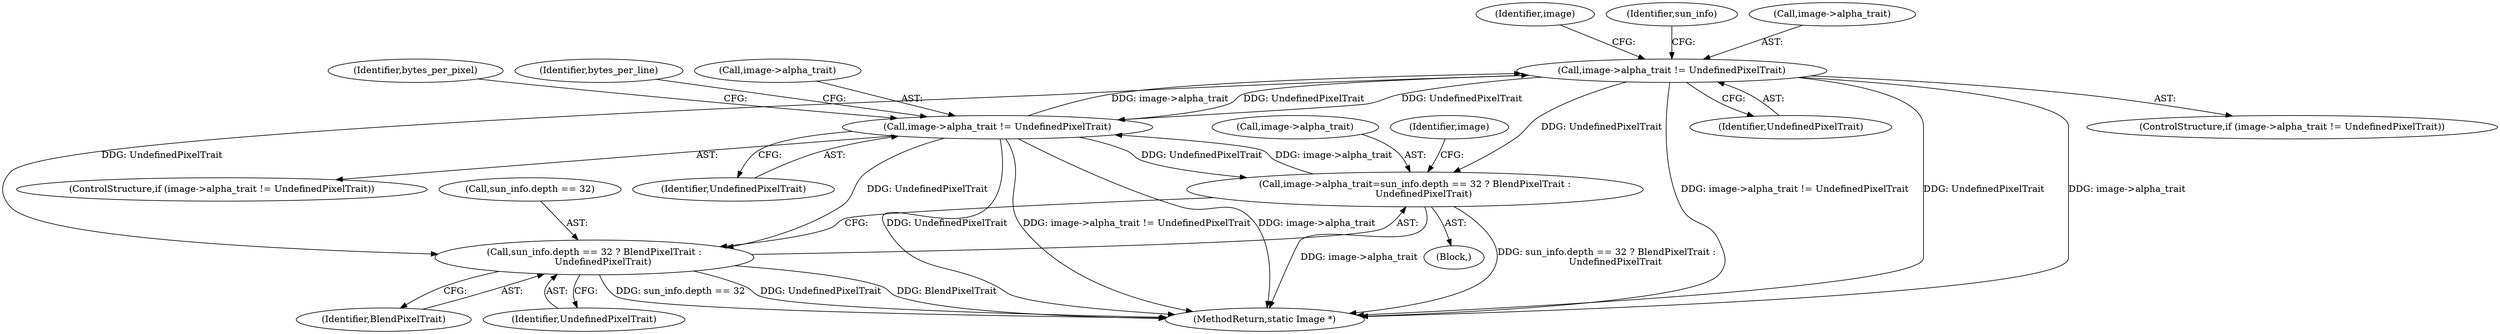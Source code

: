 digraph "0_ImageMagick_8ea44b48a182dd46d018f4b4f09a5e2ee9638105@pointer" {
"1001338" [label="(Call,image->alpha_trait != UndefinedPixelTrait)"];
"1001273" [label="(Call,image->alpha_trait != UndefinedPixelTrait)"];
"1000676" [label="(Call,image->alpha_trait=sun_info.depth == 32 ? BlendPixelTrait :\n      UndefinedPixelTrait)"];
"1001338" [label="(Call,image->alpha_trait != UndefinedPixelTrait)"];
"1000680" [label="(Call,sun_info.depth == 32 ? BlendPixelTrait :\n      UndefinedPixelTrait)"];
"1000681" [label="(Call,sun_info.depth == 32)"];
"1001337" [label="(ControlStructure,if (image->alpha_trait != UndefinedPixelTrait))"];
"1001282" [label="(Identifier,bytes_per_line)"];
"1001338" [label="(Call,image->alpha_trait != UndefinedPixelTrait)"];
"1001344" [label="(Identifier,image)"];
"1000677" [label="(Call,image->alpha_trait)"];
"1000686" [label="(Identifier,BlendPixelTrait)"];
"1000690" [label="(Identifier,image)"];
"1000687" [label="(Identifier,UndefinedPixelTrait)"];
"1001353" [label="(Identifier,sun_info)"];
"1000680" [label="(Call,sun_info.depth == 32 ? BlendPixelTrait :\n      UndefinedPixelTrait)"];
"1001616" [label="(MethodReturn,static Image *)"];
"1001277" [label="(Identifier,UndefinedPixelTrait)"];
"1000676" [label="(Call,image->alpha_trait=sun_info.depth == 32 ? BlendPixelTrait :\n      UndefinedPixelTrait)"];
"1001342" [label="(Identifier,UndefinedPixelTrait)"];
"1001272" [label="(ControlStructure,if (image->alpha_trait != UndefinedPixelTrait))"];
"1001274" [label="(Call,image->alpha_trait)"];
"1001279" [label="(Identifier,bytes_per_pixel)"];
"1001273" [label="(Call,image->alpha_trait != UndefinedPixelTrait)"];
"1000208" [label="(Block,)"];
"1001339" [label="(Call,image->alpha_trait)"];
"1001338" -> "1001337"  [label="AST: "];
"1001338" -> "1001342"  [label="CFG: "];
"1001339" -> "1001338"  [label="AST: "];
"1001342" -> "1001338"  [label="AST: "];
"1001344" -> "1001338"  [label="CFG: "];
"1001353" -> "1001338"  [label="CFG: "];
"1001338" -> "1001616"  [label="DDG: image->alpha_trait != UndefinedPixelTrait"];
"1001338" -> "1001616"  [label="DDG: UndefinedPixelTrait"];
"1001338" -> "1001616"  [label="DDG: image->alpha_trait"];
"1001338" -> "1000676"  [label="DDG: UndefinedPixelTrait"];
"1001338" -> "1000680"  [label="DDG: UndefinedPixelTrait"];
"1001338" -> "1001273"  [label="DDG: UndefinedPixelTrait"];
"1001273" -> "1001338"  [label="DDG: image->alpha_trait"];
"1001273" -> "1001338"  [label="DDG: UndefinedPixelTrait"];
"1001273" -> "1001272"  [label="AST: "];
"1001273" -> "1001277"  [label="CFG: "];
"1001274" -> "1001273"  [label="AST: "];
"1001277" -> "1001273"  [label="AST: "];
"1001279" -> "1001273"  [label="CFG: "];
"1001282" -> "1001273"  [label="CFG: "];
"1001273" -> "1001616"  [label="DDG: UndefinedPixelTrait"];
"1001273" -> "1001616"  [label="DDG: image->alpha_trait != UndefinedPixelTrait"];
"1001273" -> "1001616"  [label="DDG: image->alpha_trait"];
"1001273" -> "1000676"  [label="DDG: UndefinedPixelTrait"];
"1001273" -> "1000680"  [label="DDG: UndefinedPixelTrait"];
"1000676" -> "1001273"  [label="DDG: image->alpha_trait"];
"1000676" -> "1000208"  [label="AST: "];
"1000676" -> "1000680"  [label="CFG: "];
"1000677" -> "1000676"  [label="AST: "];
"1000680" -> "1000676"  [label="AST: "];
"1000690" -> "1000676"  [label="CFG: "];
"1000676" -> "1001616"  [label="DDG: image->alpha_trait"];
"1000676" -> "1001616"  [label="DDG: sun_info.depth == 32 ? BlendPixelTrait :\n      UndefinedPixelTrait"];
"1000680" -> "1000686"  [label="CFG: "];
"1000680" -> "1000687"  [label="CFG: "];
"1000681" -> "1000680"  [label="AST: "];
"1000686" -> "1000680"  [label="AST: "];
"1000687" -> "1000680"  [label="AST: "];
"1000680" -> "1001616"  [label="DDG: sun_info.depth == 32"];
"1000680" -> "1001616"  [label="DDG: UndefinedPixelTrait"];
"1000680" -> "1001616"  [label="DDG: BlendPixelTrait"];
}
